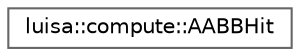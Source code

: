 digraph "类继承关系图"
{
 // LATEX_PDF_SIZE
  bgcolor="transparent";
  edge [fontname=Helvetica,fontsize=10,labelfontname=Helvetica,labelfontsize=10];
  node [fontname=Helvetica,fontsize=10,shape=box,height=0.2,width=0.4];
  rankdir="LR";
  Node0 [id="Node000000",label="luisa::compute::AABBHit",height=0.2,width=0.4,color="grey40", fillcolor="white", style="filled",URL="$structluisa_1_1compute_1_1_a_a_b_b_hit.html",tooltip=" "];
}
